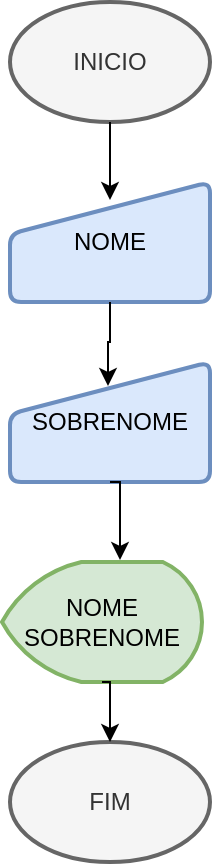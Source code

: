 <mxfile version="25.0.1">
  <diagram name="Página-1" id="-F2CHPfGq8AoU7lF-Pv_">
    <mxGraphModel dx="880" dy="434" grid="1" gridSize="10" guides="1" tooltips="1" connect="1" arrows="1" fold="1" page="1" pageScale="1" pageWidth="827" pageHeight="1169" math="0" shadow="0">
      <root>
        <mxCell id="0" />
        <mxCell id="1" parent="0" />
        <mxCell id="H6h_ntL8eDABab4zHvdC-1" value="INICIO" style="strokeWidth=2;html=1;shape=mxgraph.flowchart.start_1;whiteSpace=wrap;fillColor=#f5f5f5;fontColor=#333333;strokeColor=#666666;" vertex="1" parent="1">
          <mxGeometry x="364" y="40" width="100" height="60" as="geometry" />
        </mxCell>
        <mxCell id="H6h_ntL8eDABab4zHvdC-2" value="FIM" style="strokeWidth=2;html=1;shape=mxgraph.flowchart.start_1;whiteSpace=wrap;fillColor=#f5f5f5;fontColor=#333333;strokeColor=#666666;" vertex="1" parent="1">
          <mxGeometry x="364" y="410" width="100" height="60" as="geometry" />
        </mxCell>
        <mxCell id="H6h_ntL8eDABab4zHvdC-3" value="NOME" style="html=1;strokeWidth=2;shape=manualInput;whiteSpace=wrap;rounded=1;size=26;arcSize=11;fillColor=#dae8fc;strokeColor=#6c8ebf;" vertex="1" parent="1">
          <mxGeometry x="364" y="130" width="100" height="60" as="geometry" />
        </mxCell>
        <mxCell id="H6h_ntL8eDABab4zHvdC-4" value="SOBRENOME" style="html=1;strokeWidth=2;shape=manualInput;whiteSpace=wrap;rounded=1;size=26;arcSize=11;fillColor=#dae8fc;strokeColor=#6c8ebf;" vertex="1" parent="1">
          <mxGeometry x="364" y="220" width="100" height="60" as="geometry" />
        </mxCell>
        <mxCell id="H6h_ntL8eDABab4zHvdC-5" value="NOME SOBRENOME" style="strokeWidth=2;html=1;shape=mxgraph.flowchart.display;whiteSpace=wrap;fillColor=#d5e8d4;strokeColor=#82b366;" vertex="1" parent="1">
          <mxGeometry x="360" y="320" width="100" height="60" as="geometry" />
        </mxCell>
        <mxCell id="H6h_ntL8eDABab4zHvdC-8" style="edgeStyle=orthogonalEdgeStyle;rounded=0;orthogonalLoop=1;jettySize=auto;html=1;exitX=0.5;exitY=1;exitDx=0;exitDy=0;entryX=0.59;entryY=-0.017;entryDx=0;entryDy=0;entryPerimeter=0;" edge="1" parent="1" source="H6h_ntL8eDABab4zHvdC-4" target="H6h_ntL8eDABab4zHvdC-5">
          <mxGeometry relative="1" as="geometry" />
        </mxCell>
        <mxCell id="H6h_ntL8eDABab4zHvdC-9" style="edgeStyle=orthogonalEdgeStyle;rounded=0;orthogonalLoop=1;jettySize=auto;html=1;exitX=0.5;exitY=1;exitDx=0;exitDy=0;exitPerimeter=0;entryX=0.5;entryY=0;entryDx=0;entryDy=0;entryPerimeter=0;" edge="1" parent="1" source="H6h_ntL8eDABab4zHvdC-5" target="H6h_ntL8eDABab4zHvdC-2">
          <mxGeometry relative="1" as="geometry" />
        </mxCell>
        <mxCell id="H6h_ntL8eDABab4zHvdC-10" style="edgeStyle=orthogonalEdgeStyle;rounded=0;orthogonalLoop=1;jettySize=auto;html=1;exitX=0.5;exitY=1;exitDx=0;exitDy=0;exitPerimeter=0;entryX=0.5;entryY=0.15;entryDx=0;entryDy=0;entryPerimeter=0;" edge="1" parent="1" source="H6h_ntL8eDABab4zHvdC-1" target="H6h_ntL8eDABab4zHvdC-3">
          <mxGeometry relative="1" as="geometry" />
        </mxCell>
        <mxCell id="H6h_ntL8eDABab4zHvdC-11" style="edgeStyle=orthogonalEdgeStyle;rounded=0;orthogonalLoop=1;jettySize=auto;html=1;exitX=0.5;exitY=1;exitDx=0;exitDy=0;entryX=0.49;entryY=0.2;entryDx=0;entryDy=0;entryPerimeter=0;" edge="1" parent="1" source="H6h_ntL8eDABab4zHvdC-3" target="H6h_ntL8eDABab4zHvdC-4">
          <mxGeometry relative="1" as="geometry" />
        </mxCell>
      </root>
    </mxGraphModel>
  </diagram>
</mxfile>
